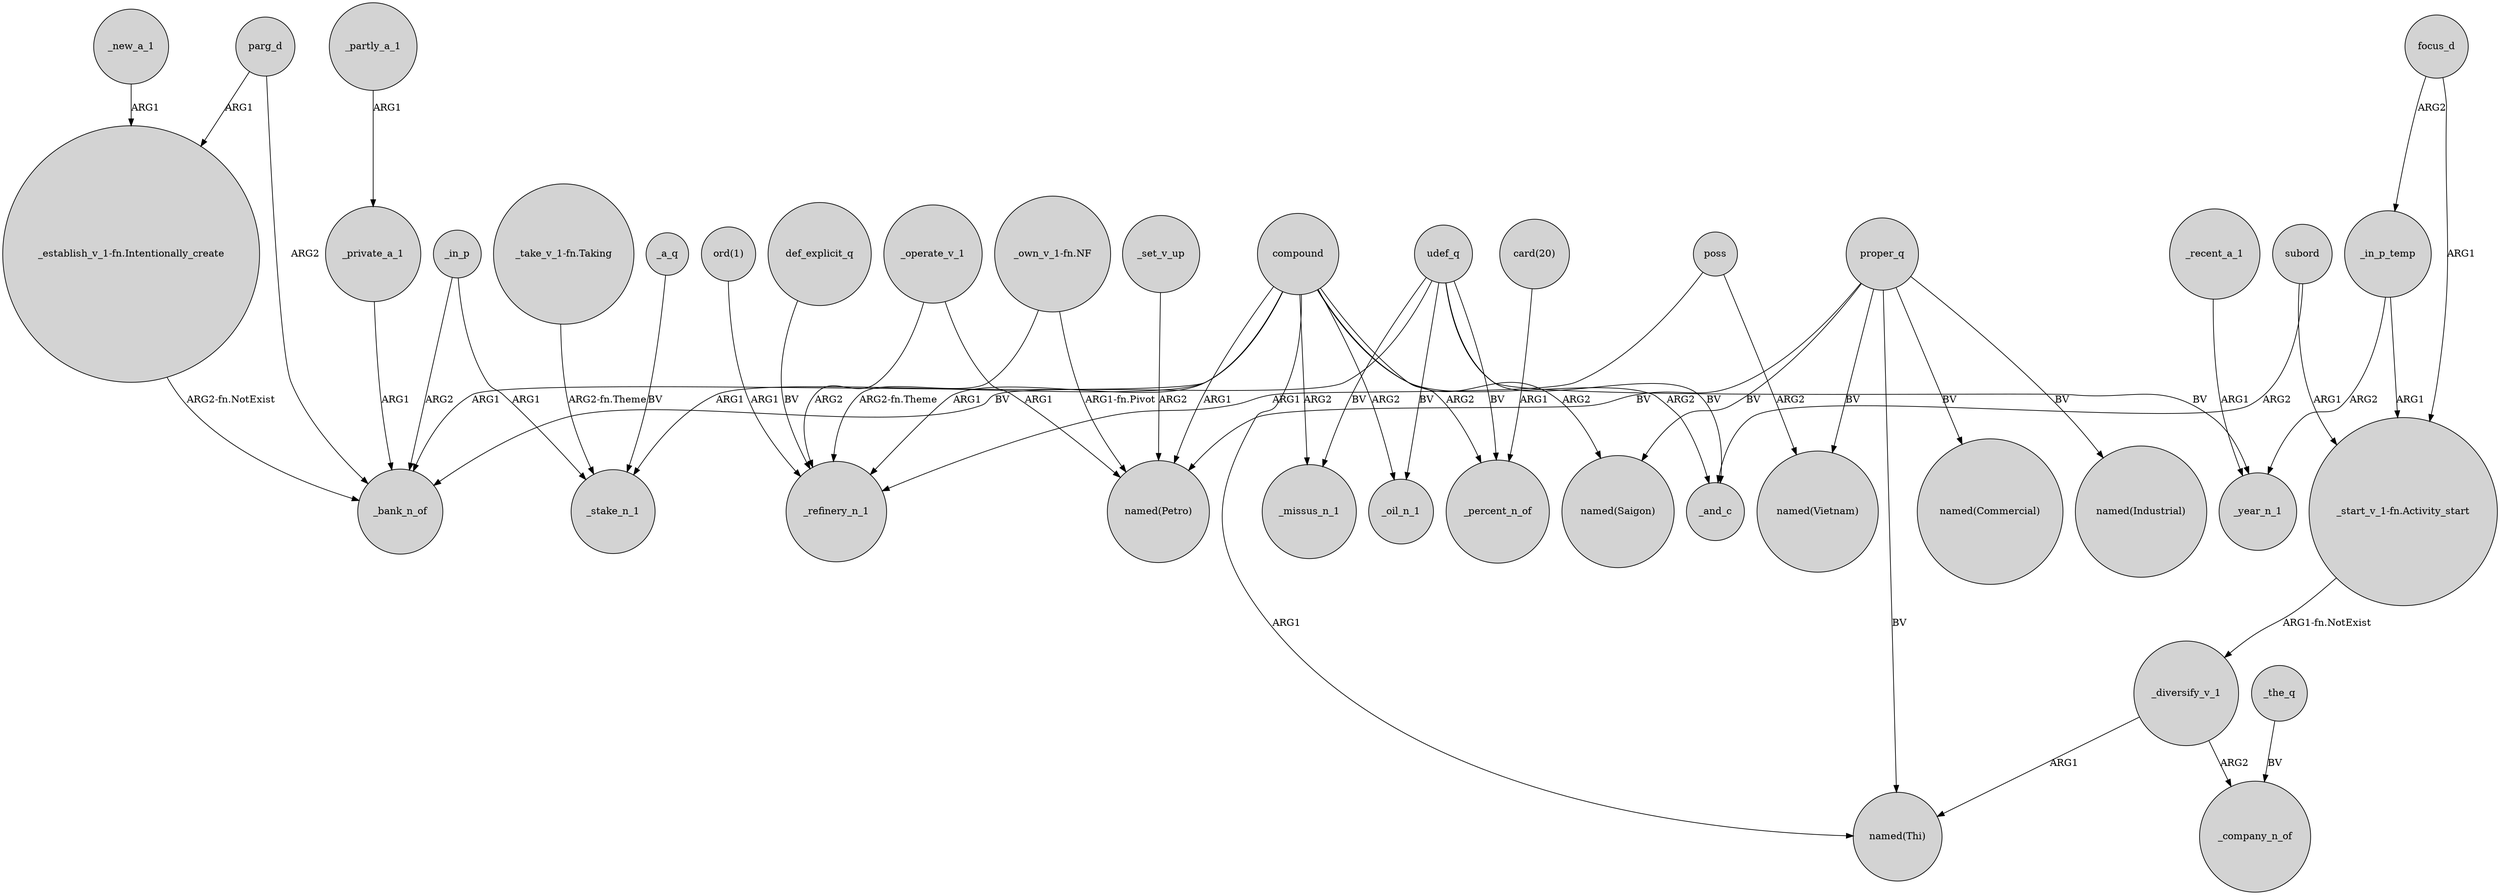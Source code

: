 digraph {
	node [shape=circle style=filled]
	_partly_a_1 -> _private_a_1 [label=ARG1]
	_a_q -> _stake_n_1 [label=BV]
	focus_d -> _in_p_temp [label=ARG2]
	_operate_v_1 -> _refinery_n_1 [label=ARG2]
	"_start_v_1-fn.Activity_start" -> _diversify_v_1 [label="ARG1-fn.NotExist"]
	"_take_v_1-fn.Taking" -> _stake_n_1 [label="ARG2-fn.Theme"]
	_private_a_1 -> _bank_n_of [label=ARG1]
	_set_v_up -> "named(Petro)" [label=ARG2]
	compound -> _bank_n_of [label=ARG1]
	compound -> _missus_n_1 [label=ARG2]
	proper_q -> "named(Thi)" [label=BV]
	udef_q -> _missus_n_1 [label=BV]
	_diversify_v_1 -> _company_n_of [label=ARG2]
	compound -> _percent_n_of [label=ARG2]
	"_own_v_1-fn.NF" -> _refinery_n_1 [label="ARG2-fn.Theme"]
	_the_q -> _company_n_of [label=BV]
	parg_d -> _bank_n_of [label=ARG2]
	proper_q -> "named(Petro)" [label=BV]
	_in_p_temp -> _year_n_1 [label=ARG2]
	parg_d -> "_establish_v_1-fn.Intentionally_create" [label=ARG1]
	_in_p -> _stake_n_1 [label=ARG1]
	poss -> _refinery_n_1 [label=ARG1]
	compound -> _oil_n_1 [label=ARG2]
	compound -> "named(Thi)" [label=ARG1]
	compound -> _and_c [label=ARG2]
	proper_q -> "named(Industrial)" [label=BV]
	_diversify_v_1 -> "named(Thi)" [label=ARG1]
	_in_p_temp -> "_start_v_1-fn.Activity_start" [label=ARG1]
	_operate_v_1 -> "named(Petro)" [label=ARG1]
	poss -> "named(Vietnam)" [label=ARG2]
	_recent_a_1 -> _year_n_1 [label=ARG1]
	proper_q -> "named(Saigon)" [label=BV]
	compound -> "named(Saigon)" [label=ARG2]
	"_establish_v_1-fn.Intentionally_create" -> _bank_n_of [label="ARG2-fn.NotExist"]
	compound -> _stake_n_1 [label=ARG1]
	compound -> _refinery_n_1 [label=ARG1]
	proper_q -> "named(Vietnam)" [label=BV]
	udef_q -> _oil_n_1 [label=BV]
	_in_p -> _bank_n_of [label=ARG2]
	focus_d -> "_start_v_1-fn.Activity_start" [label=ARG1]
	subord -> "_start_v_1-fn.Activity_start" [label=ARG1]
	udef_q -> _year_n_1 [label=BV]
	def_explicit_q -> _refinery_n_1 [label=BV]
	udef_q -> _percent_n_of [label=BV]
	compound -> "named(Petro)" [label=ARG1]
	"ord(1)" -> _refinery_n_1 [label=ARG1]
	_new_a_1 -> "_establish_v_1-fn.Intentionally_create" [label=ARG1]
	udef_q -> _and_c [label=BV]
	"_own_v_1-fn.NF" -> "named(Petro)" [label="ARG1-fn.Pivot"]
	proper_q -> "named(Commercial)" [label=BV]
	subord -> _and_c [label=ARG2]
	udef_q -> _bank_n_of [label=BV]
	"card(20)" -> _percent_n_of [label=ARG1]
}
